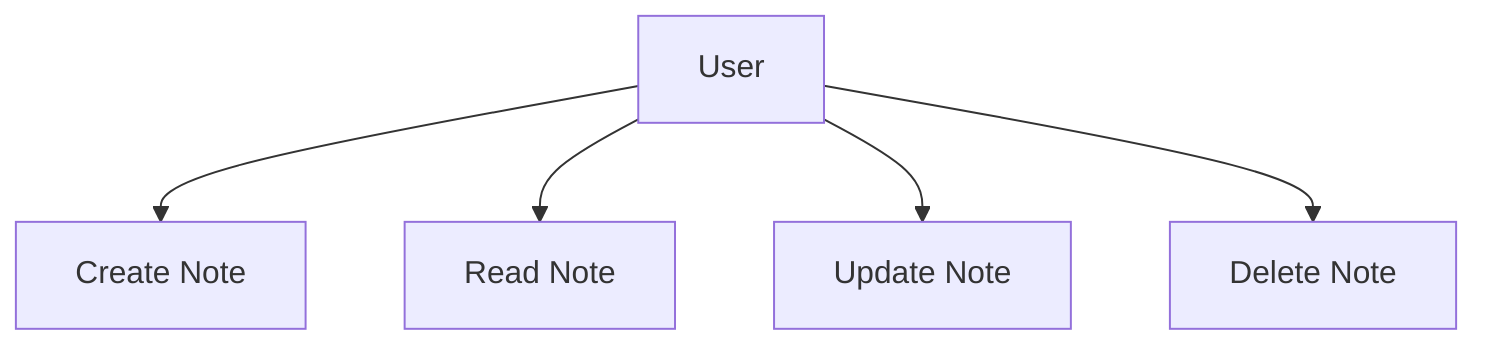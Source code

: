 %% Use Case Diagram
graph TD
    User-->CreateNote[Create Note]
    User-->ReadNote[Read Note]
    User-->UpdateNote[Update Note]
    User-->DeleteNote[Delete Note]